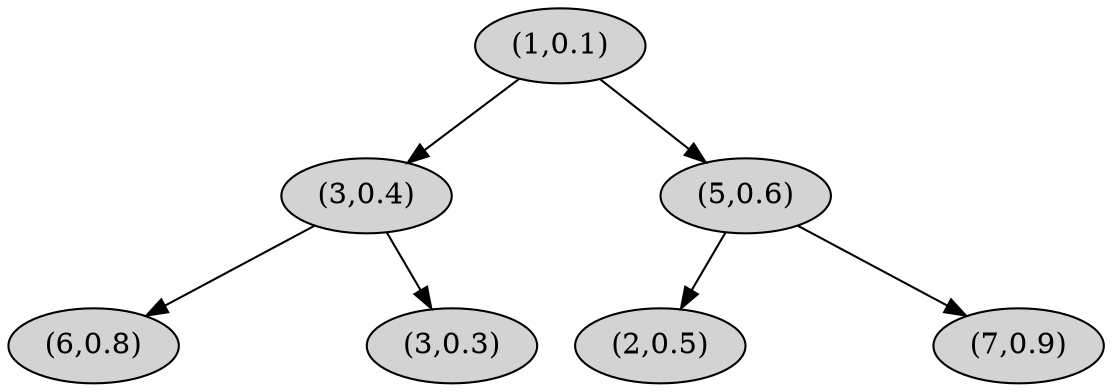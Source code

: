 digraph G {
  node [style=filled];
  N0 [label = "(1,0.1)"];
  N0 -> N1;
  N1 [label = "(3,0.4)"];
  N1 -> N2;
  N2 [label = "(6,0.8)"];
  C1 [label=1, style = invis];
  N1-> C1 [style=invis];
  N1 -> N3;
  N3 [label = "(3,0.3)"];
  C0 [label=0, style = invis];
  N0-> C0 [style=invis];
  N0 -> N4;
  N4 [label = "(5,0.6)"];
  N4 -> N5;
  N5 [label = "(2,0.5)"];
  C4 [label=4, style = invis];
  N4-> C4 [style=invis];
  N4 -> N6;
  N6 [label = "(7,0.9)"];
}
